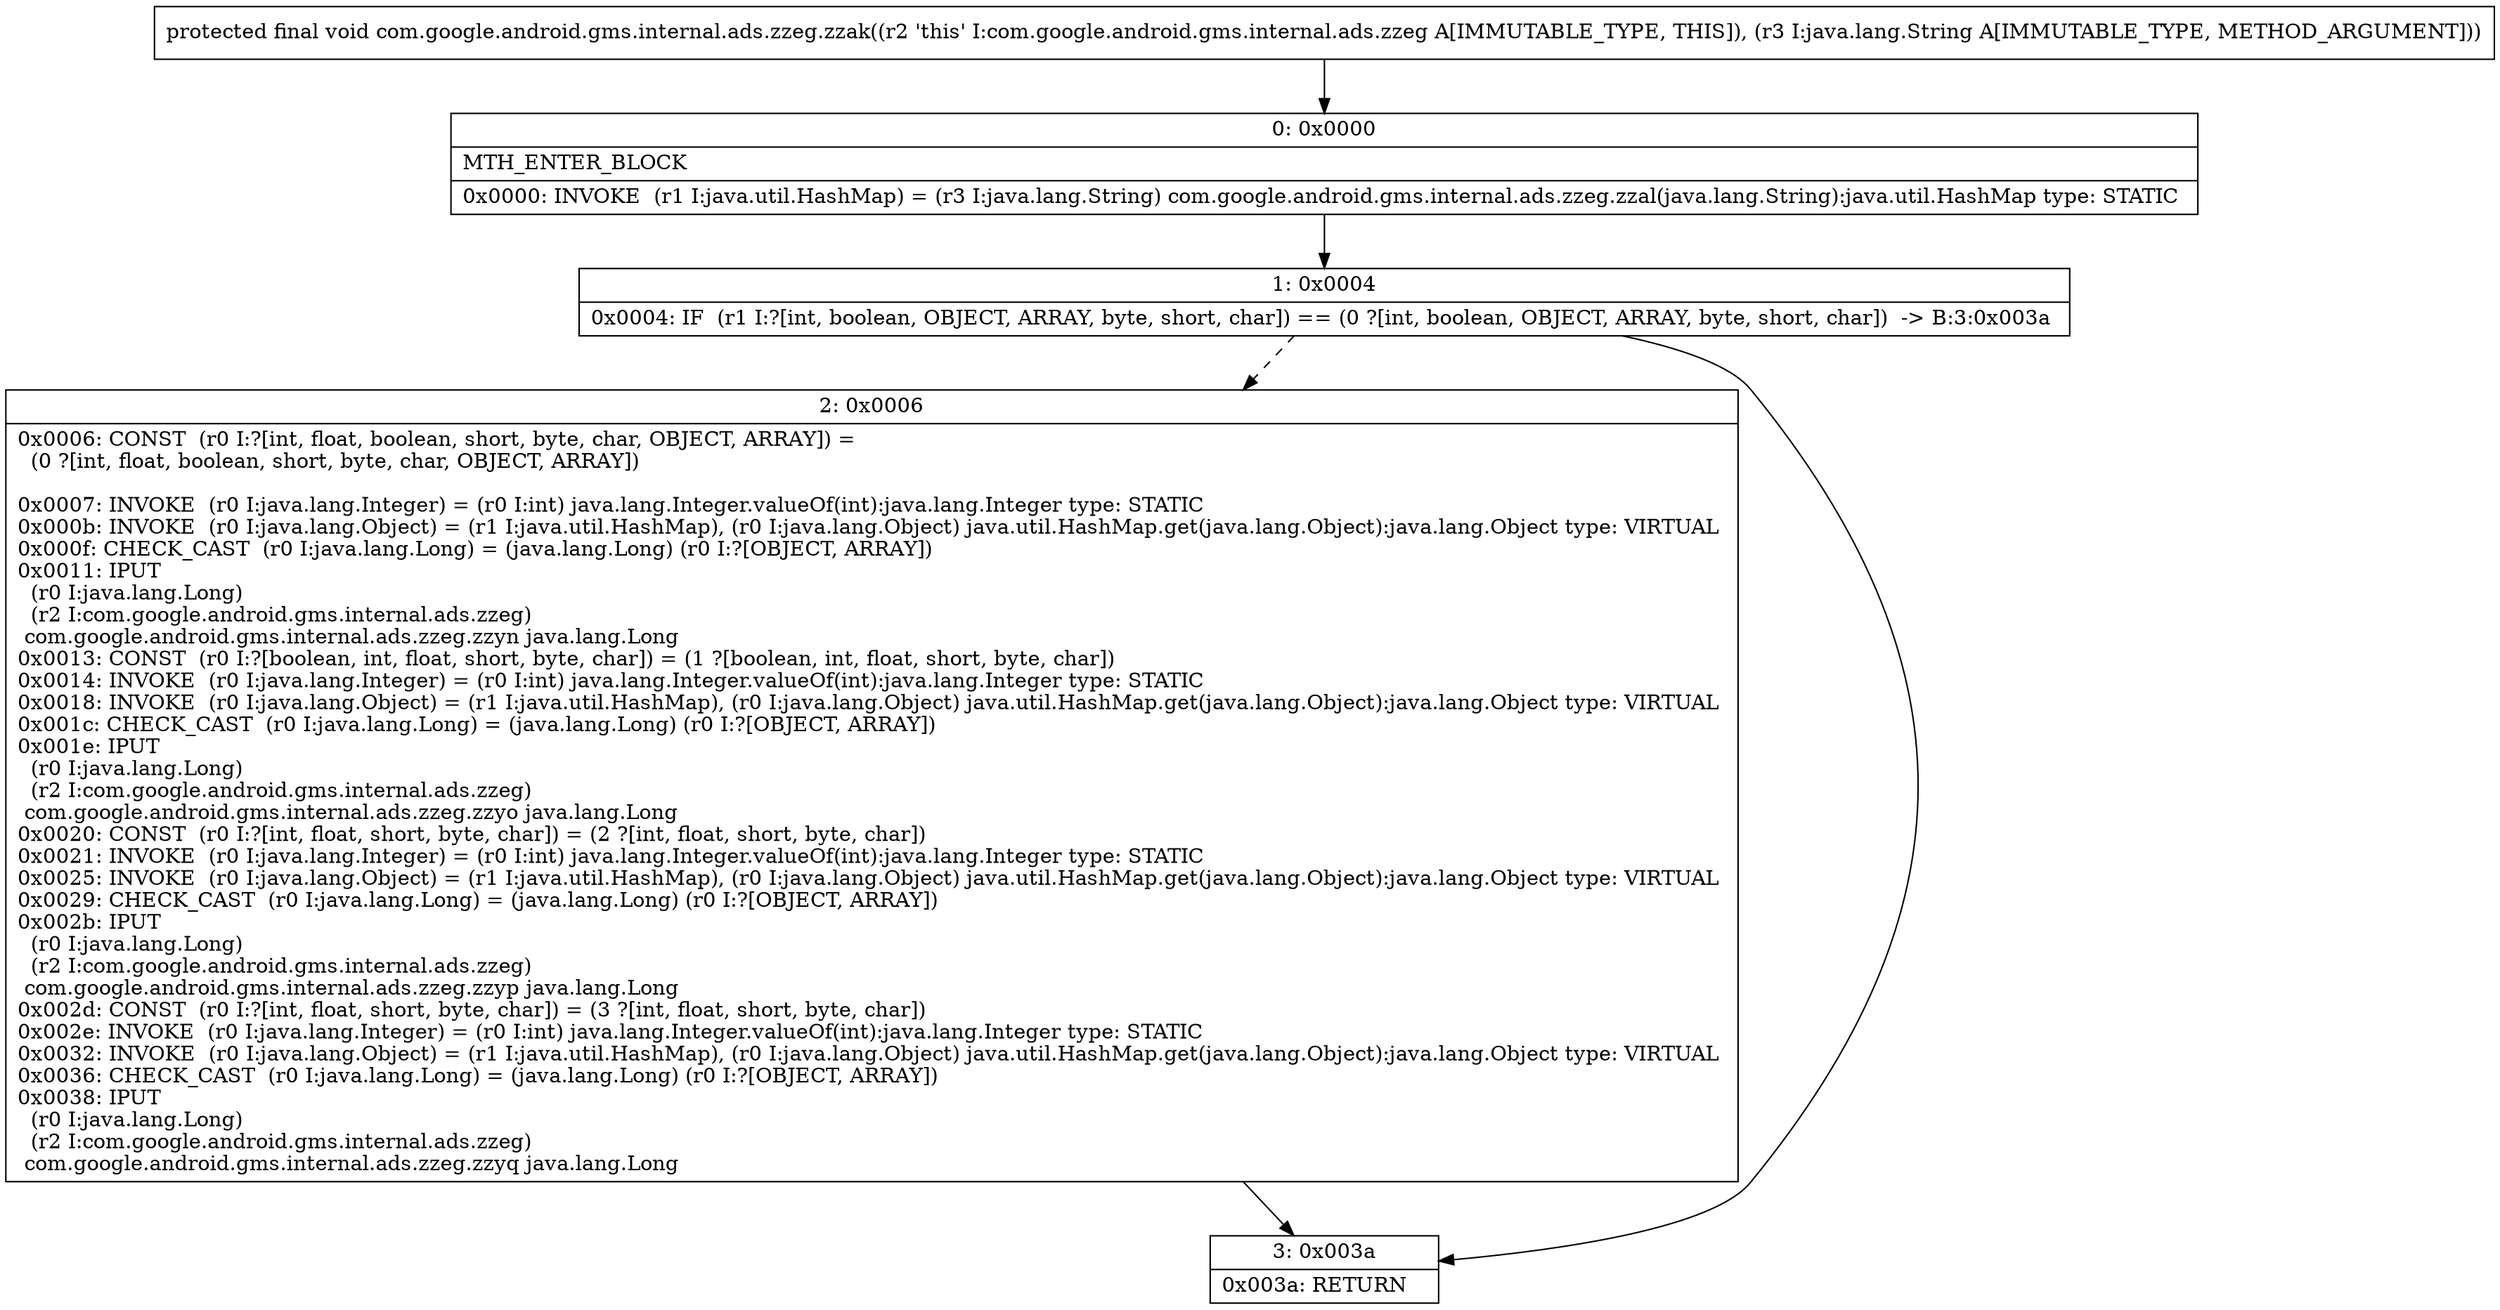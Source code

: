 digraph "CFG forcom.google.android.gms.internal.ads.zzeg.zzak(Ljava\/lang\/String;)V" {
Node_0 [shape=record,label="{0\:\ 0x0000|MTH_ENTER_BLOCK\l|0x0000: INVOKE  (r1 I:java.util.HashMap) = (r3 I:java.lang.String) com.google.android.gms.internal.ads.zzeg.zzal(java.lang.String):java.util.HashMap type: STATIC \l}"];
Node_1 [shape=record,label="{1\:\ 0x0004|0x0004: IF  (r1 I:?[int, boolean, OBJECT, ARRAY, byte, short, char]) == (0 ?[int, boolean, OBJECT, ARRAY, byte, short, char])  \-\> B:3:0x003a \l}"];
Node_2 [shape=record,label="{2\:\ 0x0006|0x0006: CONST  (r0 I:?[int, float, boolean, short, byte, char, OBJECT, ARRAY]) = \l  (0 ?[int, float, boolean, short, byte, char, OBJECT, ARRAY])\l \l0x0007: INVOKE  (r0 I:java.lang.Integer) = (r0 I:int) java.lang.Integer.valueOf(int):java.lang.Integer type: STATIC \l0x000b: INVOKE  (r0 I:java.lang.Object) = (r1 I:java.util.HashMap), (r0 I:java.lang.Object) java.util.HashMap.get(java.lang.Object):java.lang.Object type: VIRTUAL \l0x000f: CHECK_CAST  (r0 I:java.lang.Long) = (java.lang.Long) (r0 I:?[OBJECT, ARRAY]) \l0x0011: IPUT  \l  (r0 I:java.lang.Long)\l  (r2 I:com.google.android.gms.internal.ads.zzeg)\l com.google.android.gms.internal.ads.zzeg.zzyn java.lang.Long \l0x0013: CONST  (r0 I:?[boolean, int, float, short, byte, char]) = (1 ?[boolean, int, float, short, byte, char]) \l0x0014: INVOKE  (r0 I:java.lang.Integer) = (r0 I:int) java.lang.Integer.valueOf(int):java.lang.Integer type: STATIC \l0x0018: INVOKE  (r0 I:java.lang.Object) = (r1 I:java.util.HashMap), (r0 I:java.lang.Object) java.util.HashMap.get(java.lang.Object):java.lang.Object type: VIRTUAL \l0x001c: CHECK_CAST  (r0 I:java.lang.Long) = (java.lang.Long) (r0 I:?[OBJECT, ARRAY]) \l0x001e: IPUT  \l  (r0 I:java.lang.Long)\l  (r2 I:com.google.android.gms.internal.ads.zzeg)\l com.google.android.gms.internal.ads.zzeg.zzyo java.lang.Long \l0x0020: CONST  (r0 I:?[int, float, short, byte, char]) = (2 ?[int, float, short, byte, char]) \l0x0021: INVOKE  (r0 I:java.lang.Integer) = (r0 I:int) java.lang.Integer.valueOf(int):java.lang.Integer type: STATIC \l0x0025: INVOKE  (r0 I:java.lang.Object) = (r1 I:java.util.HashMap), (r0 I:java.lang.Object) java.util.HashMap.get(java.lang.Object):java.lang.Object type: VIRTUAL \l0x0029: CHECK_CAST  (r0 I:java.lang.Long) = (java.lang.Long) (r0 I:?[OBJECT, ARRAY]) \l0x002b: IPUT  \l  (r0 I:java.lang.Long)\l  (r2 I:com.google.android.gms.internal.ads.zzeg)\l com.google.android.gms.internal.ads.zzeg.zzyp java.lang.Long \l0x002d: CONST  (r0 I:?[int, float, short, byte, char]) = (3 ?[int, float, short, byte, char]) \l0x002e: INVOKE  (r0 I:java.lang.Integer) = (r0 I:int) java.lang.Integer.valueOf(int):java.lang.Integer type: STATIC \l0x0032: INVOKE  (r0 I:java.lang.Object) = (r1 I:java.util.HashMap), (r0 I:java.lang.Object) java.util.HashMap.get(java.lang.Object):java.lang.Object type: VIRTUAL \l0x0036: CHECK_CAST  (r0 I:java.lang.Long) = (java.lang.Long) (r0 I:?[OBJECT, ARRAY]) \l0x0038: IPUT  \l  (r0 I:java.lang.Long)\l  (r2 I:com.google.android.gms.internal.ads.zzeg)\l com.google.android.gms.internal.ads.zzeg.zzyq java.lang.Long \l}"];
Node_3 [shape=record,label="{3\:\ 0x003a|0x003a: RETURN   \l}"];
MethodNode[shape=record,label="{protected final void com.google.android.gms.internal.ads.zzeg.zzak((r2 'this' I:com.google.android.gms.internal.ads.zzeg A[IMMUTABLE_TYPE, THIS]), (r3 I:java.lang.String A[IMMUTABLE_TYPE, METHOD_ARGUMENT])) }"];
MethodNode -> Node_0;
Node_0 -> Node_1;
Node_1 -> Node_2[style=dashed];
Node_1 -> Node_3;
Node_2 -> Node_3;
}

